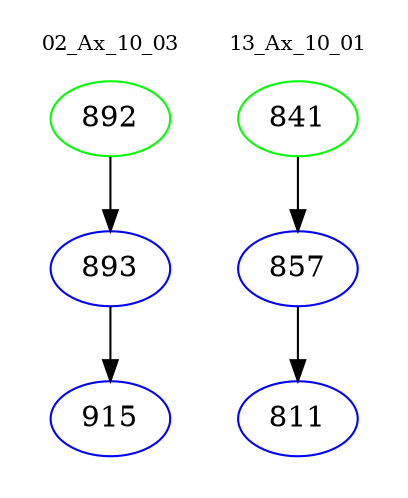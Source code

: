 digraph{
subgraph cluster_0 {
color = white
label = "02_Ax_10_03";
fontsize=10;
T0_892 [label="892", color="green"]
T0_892 -> T0_893 [color="black"]
T0_893 [label="893", color="blue"]
T0_893 -> T0_915 [color="black"]
T0_915 [label="915", color="blue"]
}
subgraph cluster_1 {
color = white
label = "13_Ax_10_01";
fontsize=10;
T1_841 [label="841", color="green"]
T1_841 -> T1_857 [color="black"]
T1_857 [label="857", color="blue"]
T1_857 -> T1_811 [color="black"]
T1_811 [label="811", color="blue"]
}
}
